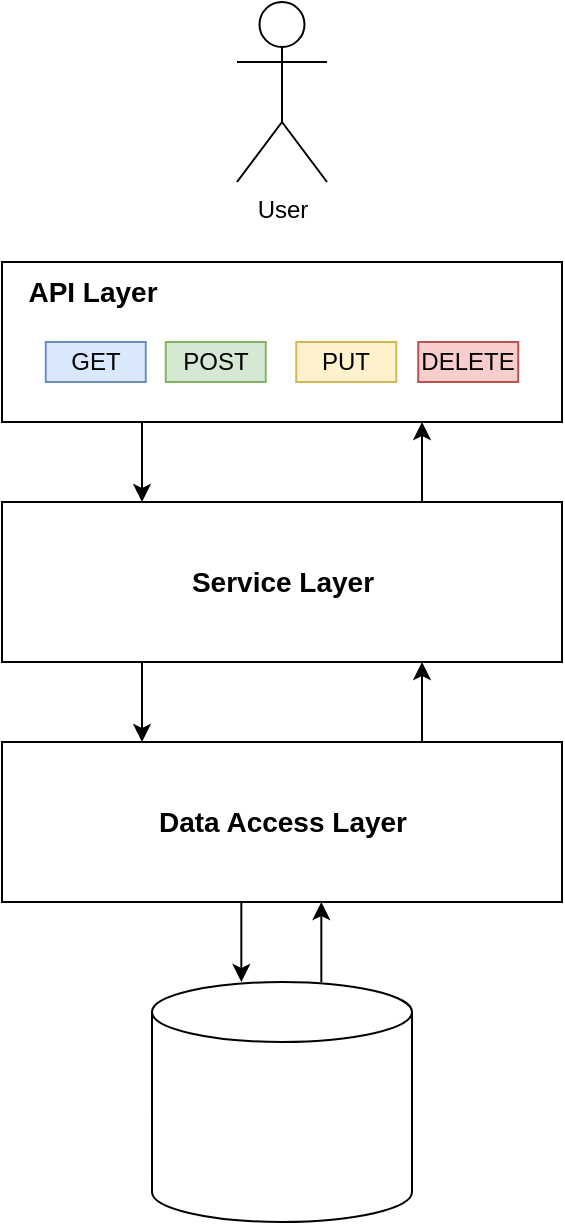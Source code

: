 <mxfile version="24.2.2" type="device">
  <diagram name="Страница — 1" id="4shvi8xtD5l0iHxGnnbr">
    <mxGraphModel dx="700" dy="348" grid="1" gridSize="10" guides="1" tooltips="1" connect="1" arrows="1" fold="1" page="1" pageScale="1" pageWidth="1654" pageHeight="1169" math="0" shadow="0">
      <root>
        <mxCell id="0" />
        <mxCell id="1" parent="0" />
        <mxCell id="5YeL8j-28CPDcpKLgagZ-4" style="edgeStyle=orthogonalEdgeStyle;rounded=0;orthogonalLoop=1;jettySize=auto;html=1;exitX=0.25;exitY=1;exitDx=0;exitDy=0;entryX=0.25;entryY=0;entryDx=0;entryDy=0;" edge="1" parent="1" source="5YeL8j-28CPDcpKLgagZ-1" target="5YeL8j-28CPDcpKLgagZ-2">
          <mxGeometry relative="1" as="geometry" />
        </mxCell>
        <mxCell id="5YeL8j-28CPDcpKLgagZ-1" value="" style="rounded=0;whiteSpace=wrap;html=1;align=center;" vertex="1" parent="1">
          <mxGeometry x="200" y="240" width="280" height="80" as="geometry" />
        </mxCell>
        <mxCell id="5YeL8j-28CPDcpKLgagZ-5" style="edgeStyle=orthogonalEdgeStyle;rounded=0;orthogonalLoop=1;jettySize=auto;html=1;exitX=0.75;exitY=0;exitDx=0;exitDy=0;entryX=0.75;entryY=1;entryDx=0;entryDy=0;" edge="1" parent="1" source="5YeL8j-28CPDcpKLgagZ-2" target="5YeL8j-28CPDcpKLgagZ-1">
          <mxGeometry relative="1" as="geometry" />
        </mxCell>
        <mxCell id="5YeL8j-28CPDcpKLgagZ-6" style="edgeStyle=orthogonalEdgeStyle;rounded=0;orthogonalLoop=1;jettySize=auto;html=1;exitX=0.25;exitY=1;exitDx=0;exitDy=0;entryX=0.25;entryY=0;entryDx=0;entryDy=0;" edge="1" parent="1" source="5YeL8j-28CPDcpKLgagZ-2" target="5YeL8j-28CPDcpKLgagZ-3">
          <mxGeometry relative="1" as="geometry" />
        </mxCell>
        <mxCell id="5YeL8j-28CPDcpKLgagZ-2" value="" style="rounded=0;whiteSpace=wrap;html=1;" vertex="1" parent="1">
          <mxGeometry x="200" y="360" width="280" height="80" as="geometry" />
        </mxCell>
        <mxCell id="5YeL8j-28CPDcpKLgagZ-7" style="edgeStyle=orthogonalEdgeStyle;rounded=0;orthogonalLoop=1;jettySize=auto;html=1;exitX=0.75;exitY=0;exitDx=0;exitDy=0;entryX=0.75;entryY=1;entryDx=0;entryDy=0;" edge="1" parent="1" source="5YeL8j-28CPDcpKLgagZ-3" target="5YeL8j-28CPDcpKLgagZ-2">
          <mxGeometry relative="1" as="geometry" />
        </mxCell>
        <mxCell id="5YeL8j-28CPDcpKLgagZ-3" value="" style="rounded=0;whiteSpace=wrap;html=1;" vertex="1" parent="1">
          <mxGeometry x="200" y="480" width="280" height="80" as="geometry" />
        </mxCell>
        <mxCell id="5YeL8j-28CPDcpKLgagZ-8" value="" style="shape=cylinder3;whiteSpace=wrap;html=1;boundedLbl=1;backgroundOutline=1;size=15;" vertex="1" parent="1">
          <mxGeometry x="275" y="600" width="130" height="120" as="geometry" />
        </mxCell>
        <mxCell id="5YeL8j-28CPDcpKLgagZ-14" value="" style="endArrow=classic;html=1;rounded=0;" edge="1" parent="1">
          <mxGeometry width="50" height="50" relative="1" as="geometry">
            <mxPoint x="319.67" y="560" as="sourcePoint" />
            <mxPoint x="319.67" y="600" as="targetPoint" />
          </mxGeometry>
        </mxCell>
        <mxCell id="5YeL8j-28CPDcpKLgagZ-15" value="" style="endArrow=classic;html=1;rounded=0;" edge="1" parent="1">
          <mxGeometry width="50" height="50" relative="1" as="geometry">
            <mxPoint x="359.67" y="600" as="sourcePoint" />
            <mxPoint x="359.67" y="560" as="targetPoint" />
          </mxGeometry>
        </mxCell>
        <mxCell id="5YeL8j-28CPDcpKLgagZ-16" value="User" style="shape=umlActor;verticalLabelPosition=bottom;verticalAlign=top;html=1;" vertex="1" parent="1">
          <mxGeometry x="317.5" y="110" width="45" height="90" as="geometry" />
        </mxCell>
        <mxCell id="5YeL8j-28CPDcpKLgagZ-21" value="" style="shape=image;verticalLabelPosition=bottom;labelBackgroundColor=default;verticalAlign=top;aspect=fixed;imageAspect=0;image=https://upload.wikimedia.org/wikipedia/commons/thumb/2/29/Postgresql_elephant.svg/640px-Postgresql_elephant.svg.png;" vertex="1" parent="1">
          <mxGeometry x="315.75" y="650" width="48.49" height="50" as="geometry" />
        </mxCell>
        <mxCell id="5YeL8j-28CPDcpKLgagZ-22" value="&lt;b&gt;&lt;font style=&quot;font-size: 14px;&quot;&gt;API Layer&lt;/font&gt;&lt;/b&gt;" style="text;html=1;align=center;verticalAlign=middle;resizable=0;points=[];autosize=1;strokeColor=none;fillColor=none;" vertex="1" parent="1">
          <mxGeometry x="200" y="240" width="90" height="30" as="geometry" />
        </mxCell>
        <mxCell id="5YeL8j-28CPDcpKLgagZ-23" value="&lt;b&gt;&lt;font style=&quot;font-size: 14px;&quot;&gt;Service Layer&lt;/font&gt;&lt;/b&gt;" style="text;html=1;align=center;verticalAlign=middle;resizable=0;points=[];autosize=1;strokeColor=none;fillColor=none;" vertex="1" parent="1">
          <mxGeometry x="285" y="385" width="110" height="30" as="geometry" />
        </mxCell>
        <mxCell id="5YeL8j-28CPDcpKLgagZ-24" value="&lt;b&gt;&lt;font style=&quot;font-size: 14px;&quot;&gt;Data Access Layer&lt;/font&gt;&lt;/b&gt;" style="text;html=1;align=center;verticalAlign=middle;resizable=0;points=[];autosize=1;strokeColor=none;fillColor=none;" vertex="1" parent="1">
          <mxGeometry x="265" y="505" width="150" height="30" as="geometry" />
        </mxCell>
        <mxCell id="5YeL8j-28CPDcpKLgagZ-25" value="GET" style="rounded=0;whiteSpace=wrap;html=1;fillColor=#dae8fc;strokeColor=#6c8ebf;" vertex="1" parent="1">
          <mxGeometry x="221.88" y="280" width="50" height="20" as="geometry" />
        </mxCell>
        <mxCell id="5YeL8j-28CPDcpKLgagZ-26" value="POST" style="rounded=0;whiteSpace=wrap;html=1;fillColor=#d5e8d4;strokeColor=#82b366;" vertex="1" parent="1">
          <mxGeometry x="281.88" y="280" width="50" height="20" as="geometry" />
        </mxCell>
        <mxCell id="5YeL8j-28CPDcpKLgagZ-27" value="PUT" style="rounded=0;whiteSpace=wrap;html=1;fillColor=#fff2cc;strokeColor=#d6b656;" vertex="1" parent="1">
          <mxGeometry x="347.12" y="280" width="50" height="20" as="geometry" />
        </mxCell>
        <mxCell id="5YeL8j-28CPDcpKLgagZ-28" value="DELETE" style="rounded=0;whiteSpace=wrap;html=1;fillColor=#f8cecc;strokeColor=#b85450;" vertex="1" parent="1">
          <mxGeometry x="408.12" y="280" width="50" height="20" as="geometry" />
        </mxCell>
      </root>
    </mxGraphModel>
  </diagram>
</mxfile>
